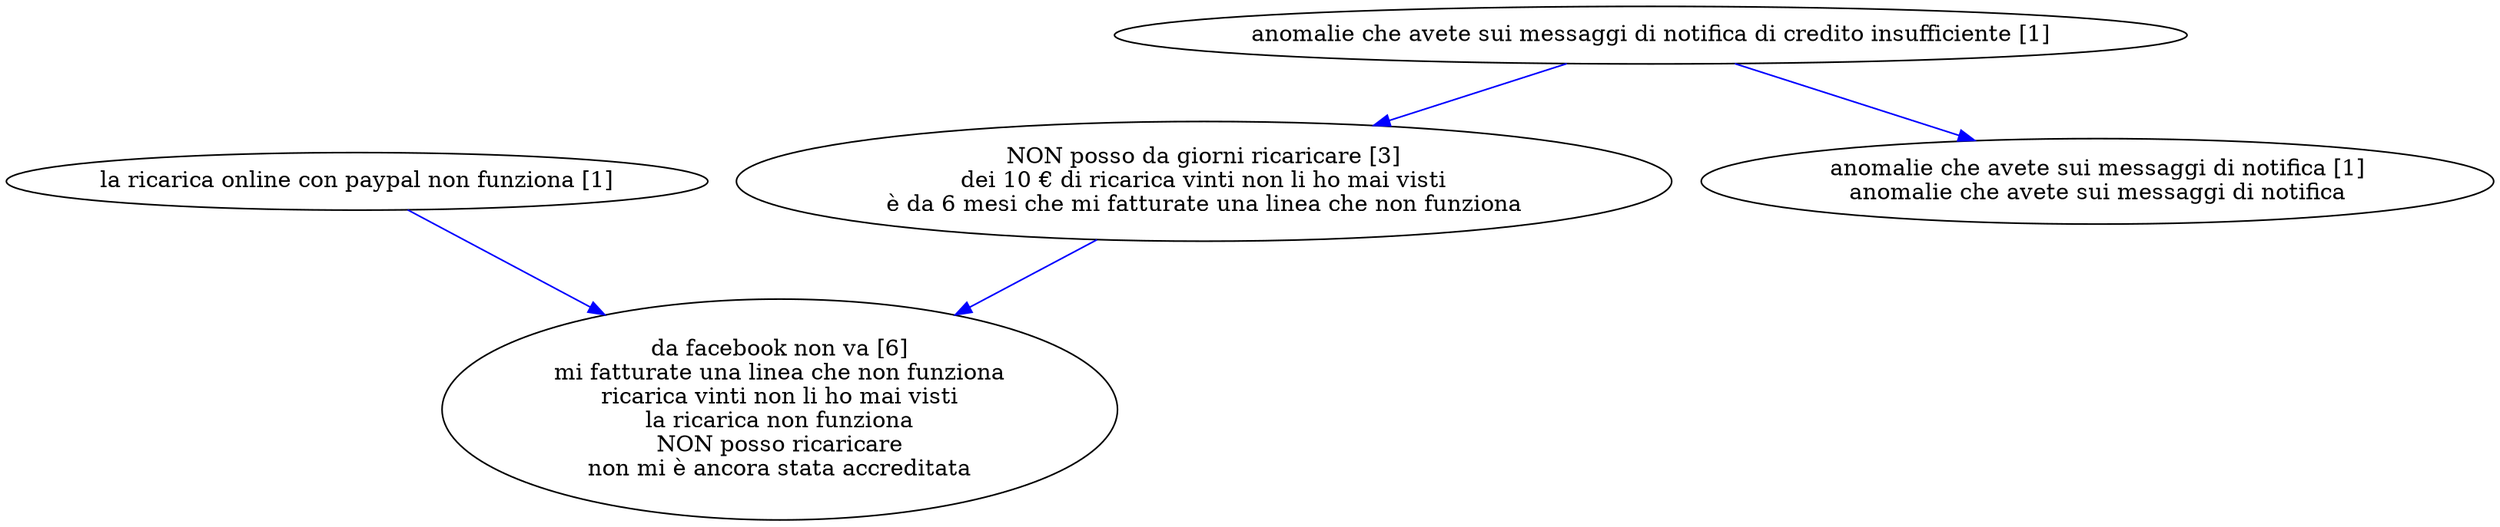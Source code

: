 digraph collapsedGraph {
"NON posso da giorni ricaricare [3]\ndei 10 € di ricarica vinti non li ho mai visti\nè da 6 mesi che mi fatturate una linea che non funziona""da facebook non va [6]\nmi fatturate una linea che non funziona\nricarica vinti non li ho mai visti\nla ricarica non funziona\nNON posso ricaricare\nnon mi è ancora stata accreditata""anomalie che avete sui messaggi di notifica [1]\nanomalie che avete sui messaggi di notifica""anomalie che avete sui messaggi di notifica di credito insufficiente [1]""la ricarica online con paypal non funziona [1]""anomalie che avete sui messaggi di notifica di credito insufficiente [1]" -> "anomalie che avete sui messaggi di notifica [1]\nanomalie che avete sui messaggi di notifica" [color=blue]
"NON posso da giorni ricaricare [3]\ndei 10 € di ricarica vinti non li ho mai visti\nè da 6 mesi che mi fatturate una linea che non funziona" -> "da facebook non va [6]\nmi fatturate una linea che non funziona\nricarica vinti non li ho mai visti\nla ricarica non funziona\nNON posso ricaricare\nnon mi è ancora stata accreditata" [color=blue]
"la ricarica online con paypal non funziona [1]" -> "da facebook non va [6]\nmi fatturate una linea che non funziona\nricarica vinti non li ho mai visti\nla ricarica non funziona\nNON posso ricaricare\nnon mi è ancora stata accreditata" [color=blue]
"anomalie che avete sui messaggi di notifica di credito insufficiente [1]" -> "NON posso da giorni ricaricare [3]\ndei 10 € di ricarica vinti non li ho mai visti\nè da 6 mesi che mi fatturate una linea che non funziona" [color=blue]
}